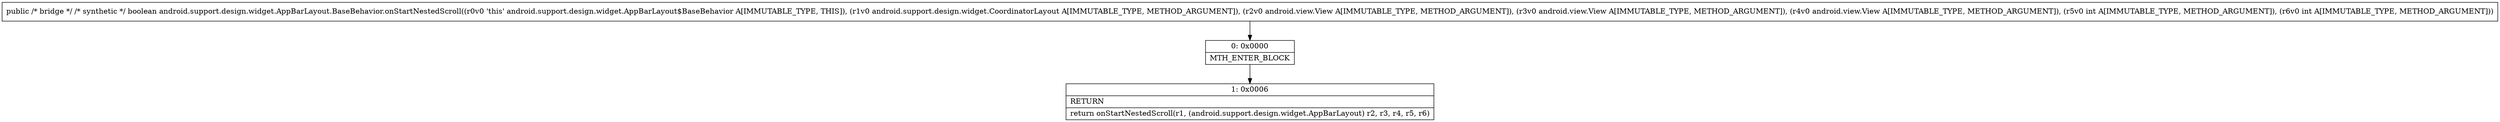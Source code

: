 digraph "CFG forandroid.support.design.widget.AppBarLayout.BaseBehavior.onStartNestedScroll(Landroid\/support\/design\/widget\/CoordinatorLayout;Landroid\/view\/View;Landroid\/view\/View;Landroid\/view\/View;II)Z" {
Node_0 [shape=record,label="{0\:\ 0x0000|MTH_ENTER_BLOCK\l}"];
Node_1 [shape=record,label="{1\:\ 0x0006|RETURN\l|return onStartNestedScroll(r1, (android.support.design.widget.AppBarLayout) r2, r3, r4, r5, r6)\l}"];
MethodNode[shape=record,label="{public \/* bridge *\/ \/* synthetic *\/ boolean android.support.design.widget.AppBarLayout.BaseBehavior.onStartNestedScroll((r0v0 'this' android.support.design.widget.AppBarLayout$BaseBehavior A[IMMUTABLE_TYPE, THIS]), (r1v0 android.support.design.widget.CoordinatorLayout A[IMMUTABLE_TYPE, METHOD_ARGUMENT]), (r2v0 android.view.View A[IMMUTABLE_TYPE, METHOD_ARGUMENT]), (r3v0 android.view.View A[IMMUTABLE_TYPE, METHOD_ARGUMENT]), (r4v0 android.view.View A[IMMUTABLE_TYPE, METHOD_ARGUMENT]), (r5v0 int A[IMMUTABLE_TYPE, METHOD_ARGUMENT]), (r6v0 int A[IMMUTABLE_TYPE, METHOD_ARGUMENT])) }"];
MethodNode -> Node_0;
Node_0 -> Node_1;
}

